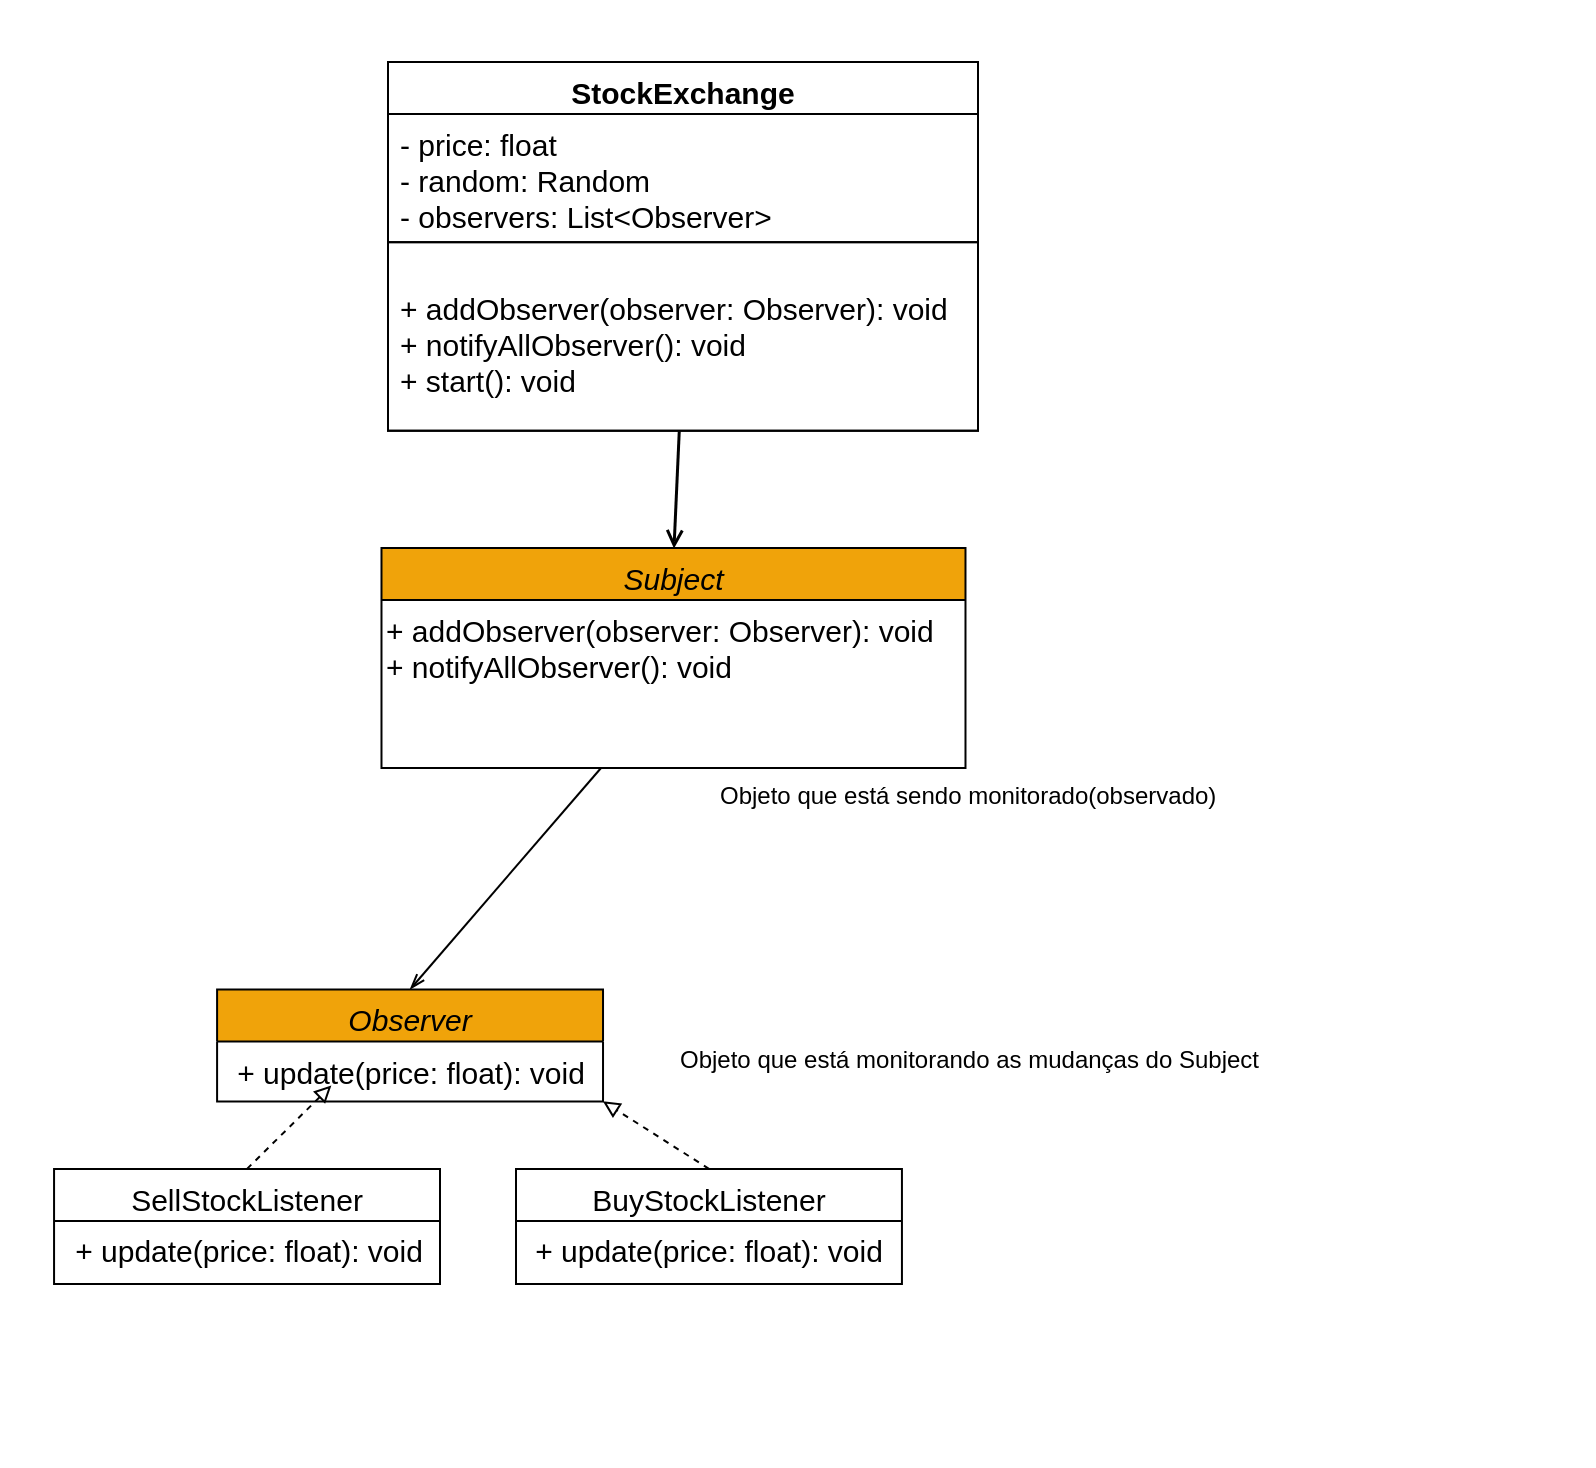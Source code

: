 <mxfile>
    <diagram id="mJXNyY7nIPmPbSS4mhjI" name="Page-1">
        <mxGraphModel dx="820" dy="600" grid="0" gridSize="10" guides="1" tooltips="1" connect="1" arrows="1" fold="1" page="1" pageScale="1" pageWidth="850" pageHeight="1100" background="#FFFFFF" math="0" shadow="0">
            <root>
                <mxCell id="0"/>
                <mxCell id="1" parent="0"/>
                <mxCell id="66" value="" style="group;fillColor=none;align=left;" parent="1" vertex="1" connectable="0">
                    <mxGeometry x="24" y="140" width="797" height="733" as="geometry"/>
                </mxCell>
                <mxCell id="8" value="Observer" style="swimlane;fontStyle=2;align=center;verticalAlign=top;childLayout=stackLayout;horizontal=1;startSize=26;horizontalStack=0;resizeParent=1;resizeLast=0;collapsible=1;marginBottom=0;rounded=0;shadow=0;strokeWidth=1;fillColor=#f0a30a;strokeColor=#000000;fontColor=#000000;fontSize=15;" parent="66" vertex="1">
                    <mxGeometry x="108.545" y="494.693" width="192.97" height="56" as="geometry">
                        <mxRectangle x="130" y="380" width="160" height="26" as="alternateBounds"/>
                    </mxGeometry>
                </mxCell>
                <mxCell id="70" value="&lt;span style=&quot;color: rgb(0, 0, 0); text-align: left;&quot;&gt;&lt;font style=&quot;font-size: 15px;&quot;&gt;+ update(price: float): void&lt;/font&gt;&lt;/span&gt;" style="text;html=1;align=center;verticalAlign=middle;resizable=0;points=[];autosize=1;strokeColor=none;fillColor=none;fontSize=13;" parent="8" vertex="1">
                    <mxGeometry y="26" width="192.97" height="30" as="geometry"/>
                </mxCell>
                <mxCell id="63" style="edgeStyle=none;html=1;exitX=0.5;exitY=0;exitDx=0;exitDy=0;endArrow=none;endFill=0;fontColor=#000000;strokeColor=#000000;startArrow=openThin;startFill=0;" parent="66" source="8" target="71" edge="1">
                    <mxGeometry relative="1" as="geometry"/>
                </mxCell>
                <mxCell id="52" style="edgeStyle=none;html=1;entryX=0.5;entryY=0;entryDx=0;entryDy=0;endArrow=open;endFill=0;fontColor=#000000;strokeColor=#000000;startArrow=none;startFill=0;strokeWidth=1.5;" parent="66" source="36" target="15" edge="1">
                    <mxGeometry relative="1" as="geometry">
                        <mxPoint x="373.44" y="341.278" as="sourcePoint"/>
                    </mxGeometry>
                </mxCell>
                <mxCell id="50" style="edgeStyle=none;html=1;exitX=0.5;exitY=0;exitDx=0;exitDy=0;entryX=0.296;entryY=1.026;entryDx=0;entryDy=0;entryPerimeter=0;endArrow=block;endFill=0;fontColor=#000000;strokeColor=#000000;dashed=1;" parent="66" source="38" edge="1">
                    <mxGeometry relative="1" as="geometry">
                        <mxPoint x="165.664" y="542.795" as="targetPoint"/>
                    </mxGeometry>
                </mxCell>
                <mxCell id="38" value="SellStockListener" style="swimlane;fontStyle=0;align=center;verticalAlign=top;childLayout=stackLayout;horizontal=1;startSize=26;horizontalStack=0;resizeParent=1;resizeLast=0;collapsible=1;marginBottom=0;rounded=0;shadow=0;strokeWidth=1;fontColor=#000000;strokeColor=#000000;fillColor=none;fontSize=15;" parent="66" vertex="1">
                    <mxGeometry x="27.03" y="584.439" width="192.97" height="57.524" as="geometry">
                        <mxRectangle x="130" y="380" width="160" height="26" as="alternateBounds"/>
                    </mxGeometry>
                </mxCell>
                <mxCell id="72" value="&lt;span style=&quot;text-align: left;&quot;&gt;&lt;font style=&quot;font-size: 15px;&quot;&gt;+ update(price: float): void&lt;/font&gt;&lt;/span&gt;" style="text;html=1;align=center;verticalAlign=middle;resizable=0;points=[];autosize=1;strokeColor=none;fillColor=none;fontSize=13;fontColor=#000000;" parent="38" vertex="1">
                    <mxGeometry y="26" width="192.97" height="30" as="geometry"/>
                </mxCell>
                <mxCell id="51" style="edgeStyle=none;html=1;exitX=0.5;exitY=0;exitDx=0;exitDy=0;entryX=1;entryY=1;entryDx=0;entryDy=0;endArrow=block;endFill=0;fontColor=#000000;strokeColor=#000000;dashed=1;" parent="66" source="44" target="8" edge="1">
                    <mxGeometry relative="1" as="geometry">
                        <mxPoint x="225.871" y="542.795" as="targetPoint"/>
                    </mxGeometry>
                </mxCell>
                <mxCell id="44" value="BuyStockListener" style="swimlane;fontStyle=0;align=center;verticalAlign=top;childLayout=stackLayout;horizontal=1;startSize=26;horizontalStack=0;resizeParent=1;resizeLast=0;collapsible=1;marginBottom=0;rounded=0;shadow=0;strokeWidth=1;fontColor=#000000;strokeColor=#000000;fillColor=none;fontSize=15;" parent="66" vertex="1">
                    <mxGeometry x="258.001" y="584.441" width="192.97" height="57.522" as="geometry">
                        <mxRectangle x="130" y="380" width="160" height="26" as="alternateBounds"/>
                    </mxGeometry>
                </mxCell>
                <mxCell id="73" value="&lt;span style=&quot;text-align: left;&quot;&gt;&lt;font style=&quot;font-size: 15px;&quot;&gt;+ update(price: float): void&lt;/font&gt;&lt;/span&gt;" style="text;html=1;align=center;verticalAlign=middle;resizable=0;points=[];autosize=1;strokeColor=none;fillColor=none;fontSize=13;fontColor=#000000;" parent="44" vertex="1">
                    <mxGeometry y="26" width="192.97" height="30" as="geometry"/>
                </mxCell>
                <mxCell id="65" value="Objeto que está monitorando as mudanças do Subject" style="text;align=left;verticalAlign=bottom;spacingLeft=4;spacingRight=4;overflow=hidden;rotatable=0;points=[[0,0.5],[1,0.5]];portConstraint=eastwest;fontColor=#000000;strokeColor=#FFFFFF;" parent="66" vertex="1">
                    <mxGeometry x="334.003" y="506.262" width="385.939" height="32.87" as="geometry"/>
                </mxCell>
                <mxCell id="67" value="" style="text;align=center;verticalAlign=middle;spacingLeft=4;spacingRight=4;overflow=hidden;rotatable=0;points=[[0,0.5],[1,0.5]];portConstraint=eastwest;fontColor=#000000;strokeColor=#FFFFFF;fontSize=15;" parent="66" vertex="1">
                    <mxGeometry x="205.033" y="13.577" width="385.939" height="32.87" as="geometry"/>
                </mxCell>
                <mxCell id="32" value="StockExchange" style="swimlane;fontStyle=1;align=center;verticalAlign=top;childLayout=stackLayout;horizontal=1;startSize=26;horizontalStack=0;resizeParent=1;resizeLast=0;collapsible=1;marginBottom=0;rounded=0;shadow=0;strokeWidth=1;fontColor=#000000;strokeColor=#000000;fillColor=none;fontSize=15;" parent="66" vertex="1">
                    <mxGeometry x="194" y="30.998" width="295" height="184.372" as="geometry">
                        <mxRectangle x="130" y="380" width="160" height="26" as="alternateBounds"/>
                    </mxGeometry>
                </mxCell>
                <mxCell id="58" value="- price: float &#10;- random: Random&#10;- observers: List&lt;Observer&gt;" style="text;align=left;verticalAlign=top;spacingLeft=4;spacingRight=4;overflow=hidden;rotatable=0;points=[[0,0.5],[1,0.5]];portConstraint=eastwest;fontStyle=0;fontColor=#000000;strokeColor=#000000;fontSize=15;" parent="32" vertex="1">
                    <mxGeometry y="26" width="295" height="64.1" as="geometry"/>
                </mxCell>
                <mxCell id="36" value="&#10;+ addObserver(observer: Observer): void&#10;+ notifyAllObserver(): void&#10;+ start(): void&#10;&#10;" style="text;align=left;verticalAlign=top;spacingLeft=4;spacingRight=4;overflow=hidden;rotatable=0;points=[[0,0.5],[1,0.5]];portConstraint=eastwest;fontStyle=0;fontColor=#000000;strokeColor=#000000;fontSize=15;" parent="32" vertex="1">
                    <mxGeometry y="90.1" width="295" height="94.272" as="geometry"/>
                </mxCell>
                <mxCell id="15" value="Subject" style="swimlane;fontStyle=2;align=center;verticalAlign=top;childLayout=stackLayout;horizontal=1;startSize=26;horizontalStack=0;resizeParent=1;resizeLast=0;collapsible=1;marginBottom=0;rounded=0;shadow=0;strokeWidth=1;fillColor=#f0a30a;fontColor=#000000;strokeColor=#000000;fontSize=15;" parent="66" vertex="1">
                    <mxGeometry x="190.744" y="273.996" width="292" height="110" as="geometry">
                        <mxRectangle x="340" y="380" width="170" height="26" as="alternateBounds"/>
                    </mxGeometry>
                </mxCell>
                <mxCell id="71" value="&lt;font style=&quot;font-size: 15px;&quot; color=&quot;#000000&quot;&gt;+ addObserver(observer: Observer): void&lt;br&gt;+ notifyAllObserver(): void&lt;/font&gt;&lt;div style=&quot;padding: 0px; margin: 0px; font-size: 15px;&quot;&gt;&lt;font style=&quot;font-size: 15px;&quot; color=&quot;#000000&quot;&gt;&lt;br style=&quot;padding: 0px; margin: 0px;&quot;&gt;&lt;/font&gt;&lt;/div&gt;&lt;div style=&quot;padding: 0px; margin: 0px; font-size: 15px;&quot;&gt;&lt;br style=&quot;padding: 0px; margin: 0px; color: rgb(0, 0, 0);&quot;&gt;&lt;/div&gt;" style="text;html=1;align=left;verticalAlign=middle;resizable=0;points=[];autosize=1;strokeColor=none;fillColor=none;fontSize=13;" parent="15" vertex="1">
                    <mxGeometry y="26" width="292" height="84" as="geometry"/>
                </mxCell>
                <mxCell id="64" value="Objeto que está sendo monitorado(observado)" style="text;align=left;verticalAlign=top;spacingLeft=4;spacingRight=4;overflow=hidden;rotatable=0;points=[[0,0.5],[1,0.5]];portConstraint=eastwest;fontColor=#000000;strokeColor=none;" parent="66" vertex="1">
                    <mxGeometry x="354" y="384" width="314.32" height="41.09" as="geometry"/>
                </mxCell>
            </root>
        </mxGraphModel>
    </diagram>
</mxfile>